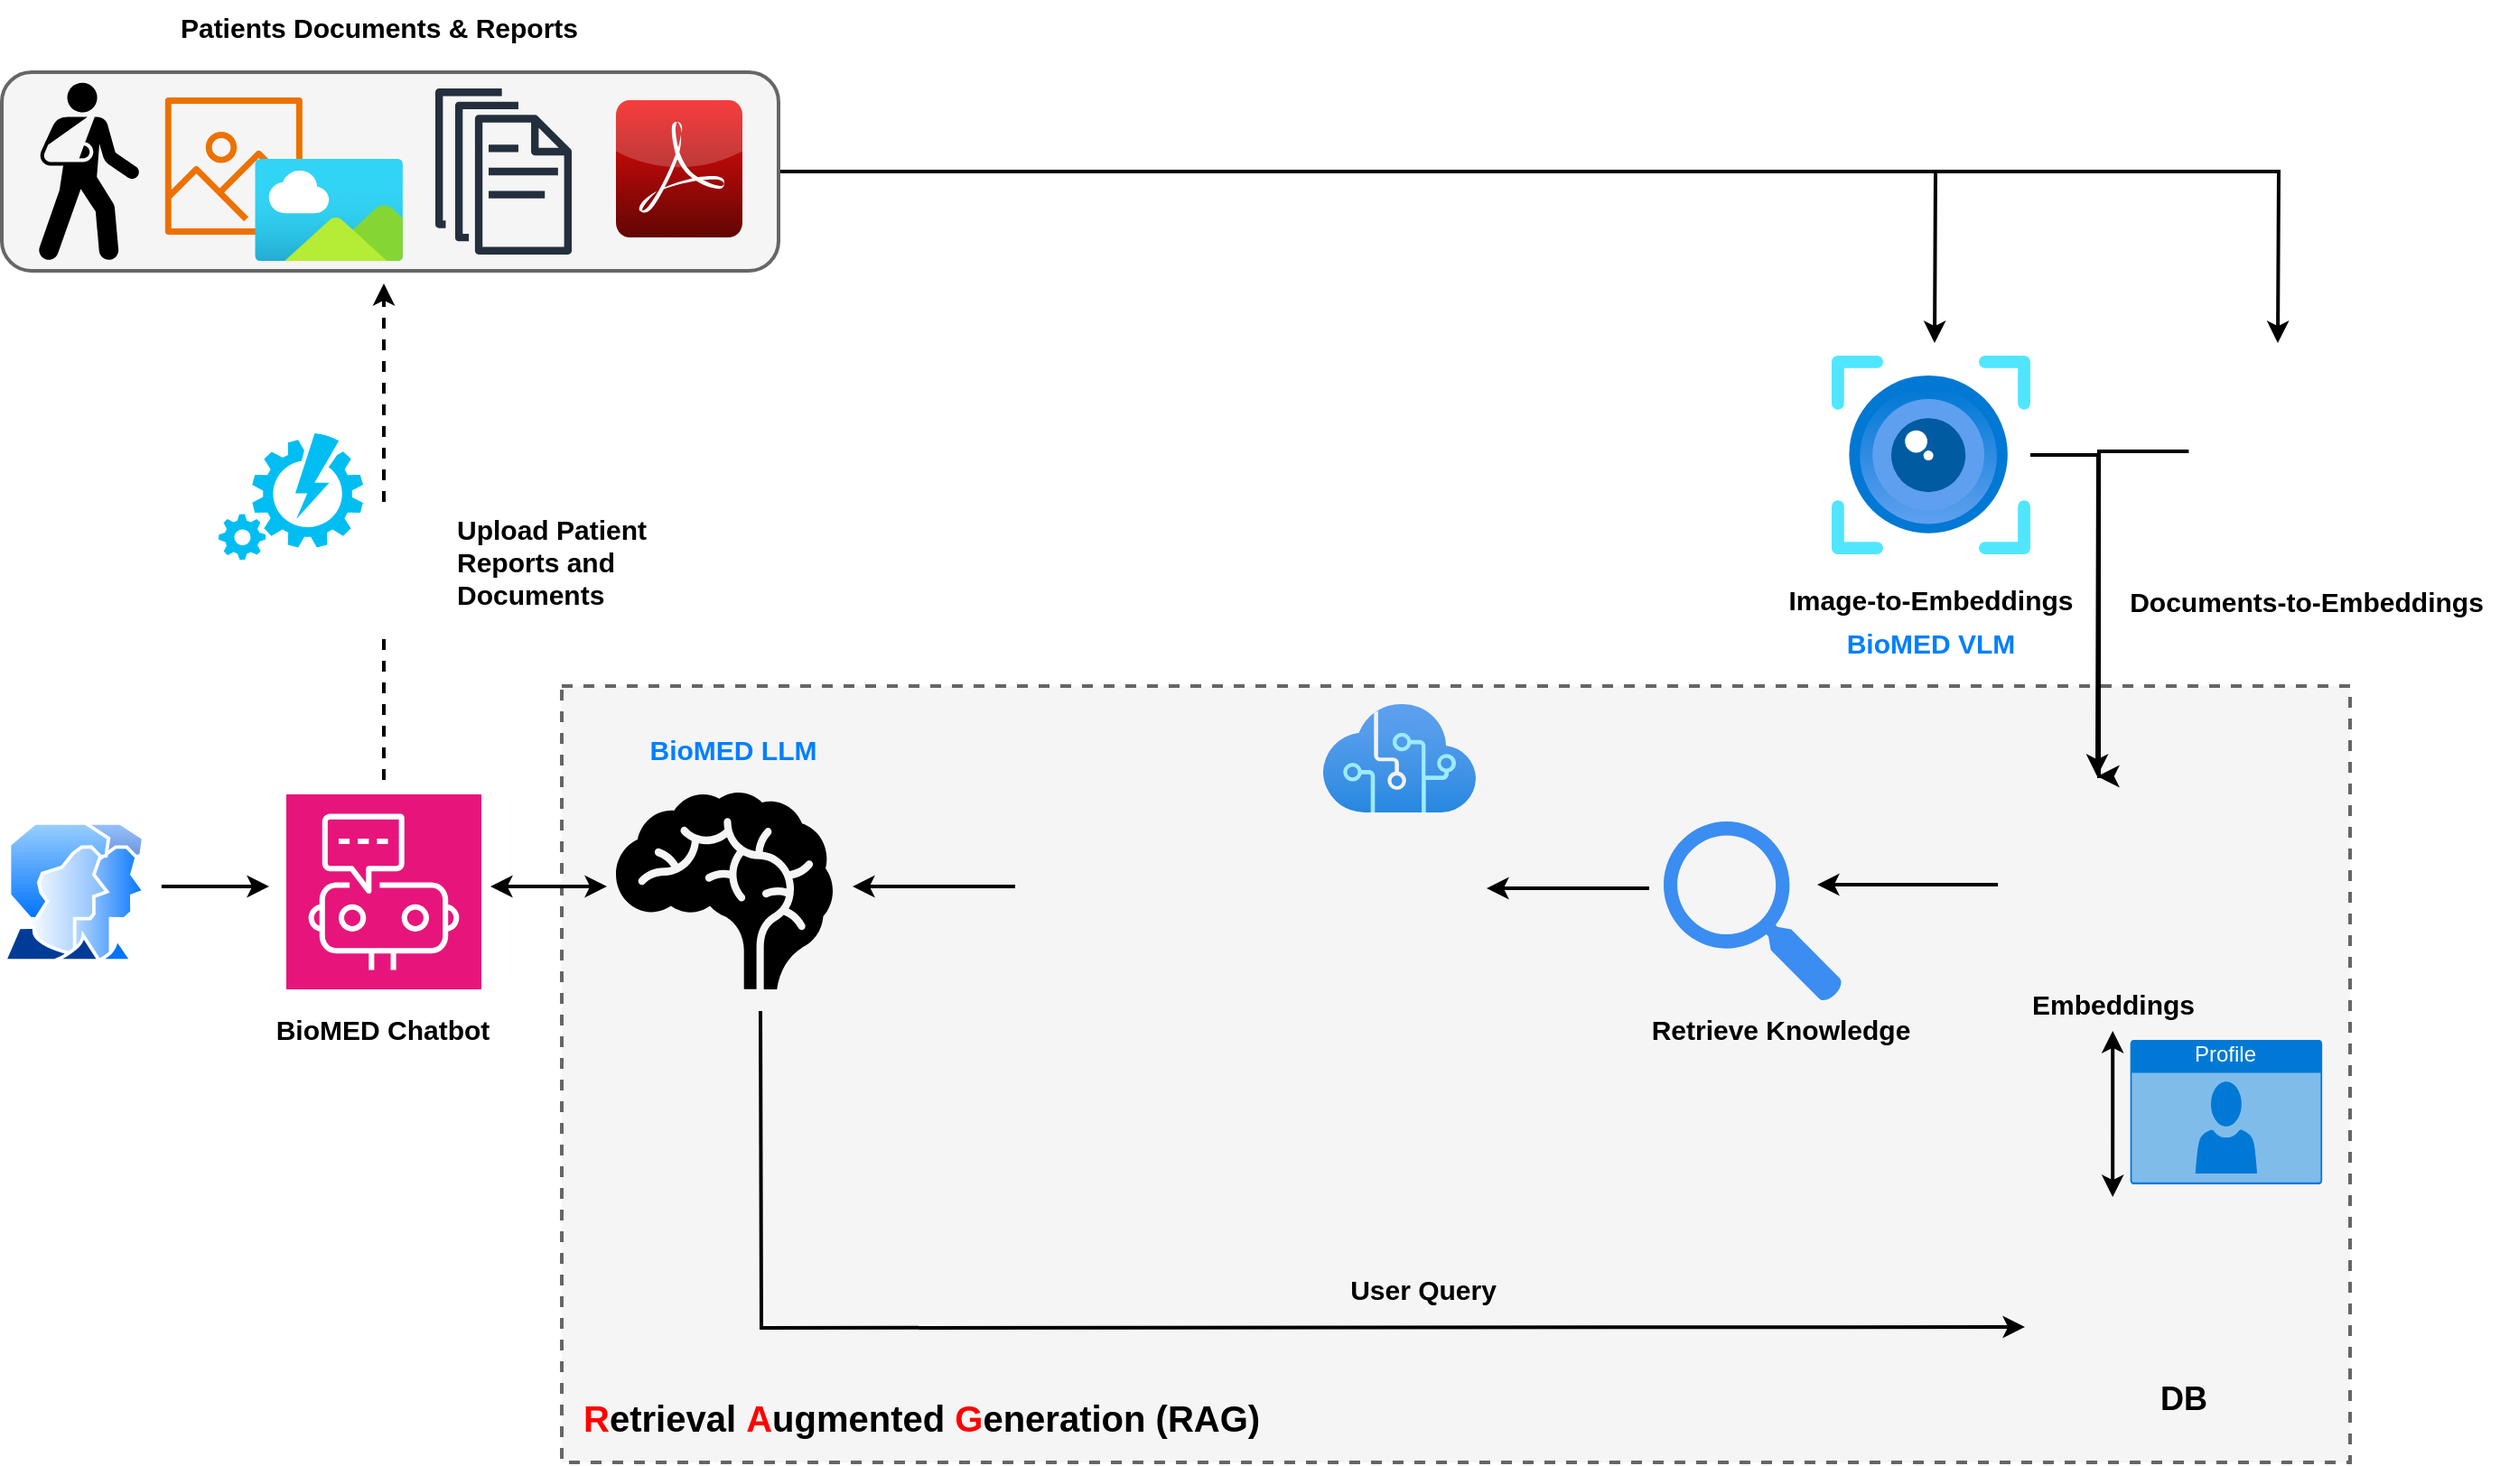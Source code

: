 <mxfile version="26.0.3">
  <diagram name="biomed_vlm_v1.0" id="olLuR2-qkcQJW6yekHaO">
    <mxGraphModel dx="2084" dy="1360" grid="1" gridSize="10" guides="1" tooltips="1" connect="1" arrows="1" fold="1" page="1" pageScale="1" pageWidth="1600" pageHeight="1200" math="0" shadow="0">
      <root>
        <mxCell id="0" />
        <mxCell id="1" parent="0" />
        <mxCell id="0WpnxpL53xnEd18tnZRH-3" value="" style="rounded=0;whiteSpace=wrap;html=1;dashed=1;fillColor=#f5f5f5;fontColor=#333333;strokeColor=#666666;strokeWidth=2;" vertex="1" parent="1">
          <mxGeometry x="470" y="530" width="990" height="430" as="geometry" />
        </mxCell>
        <mxCell id="Iu9lDwpNRBpzqyGJhSqx-49" style="edgeStyle=orthogonalEdgeStyle;rounded=0;orthogonalLoop=1;jettySize=auto;html=1;startArrow=classic;startFill=1;strokeWidth=2;" parent="1" edge="1">
          <mxGeometry relative="1" as="geometry">
            <mxPoint x="495" y="641" as="targetPoint" />
            <mxPoint x="430.49" y="641" as="sourcePoint" />
          </mxGeometry>
        </mxCell>
        <mxCell id="Iu9lDwpNRBpzqyGJhSqx-1" value="" style="sketch=0;points=[[0,0,0],[0.25,0,0],[0.5,0,0],[0.75,0,0],[1,0,0],[0,1,0],[0.25,1,0],[0.5,1,0],[0.75,1,0],[1,1,0],[0,0.25,0],[0,0.5,0],[0,0.75,0],[1,0.25,0],[1,0.5,0],[1,0.75,0]];points=[[0,0,0],[0.25,0,0],[0.5,0,0],[0.75,0,0],[1,0,0],[0,1,0],[0.25,1,0],[0.5,1,0],[0.75,1,0],[1,1,0],[0,0.25,0],[0,0.5,0],[0,0.75,0],[1,0.25,0],[1,0.5,0],[1,0.75,0]];outlineConnect=0;fontColor=#232F3E;fillColor=#E7157B;strokeColor=#ffffff;dashed=0;verticalLabelPosition=bottom;verticalAlign=top;align=center;html=1;fontSize=12;fontStyle=0;aspect=fixed;shape=mxgraph.aws4.resourceIcon;resIcon=mxgraph.aws4.chatbot;" parent="1" vertex="1">
          <mxGeometry x="317.49" y="590" width="108" height="108" as="geometry" />
        </mxCell>
        <mxCell id="Iu9lDwpNRBpzqyGJhSqx-61" style="edgeStyle=orthogonalEdgeStyle;rounded=0;orthogonalLoop=1;jettySize=auto;html=1;strokeWidth=2;" parent="1" edge="1">
          <mxGeometry relative="1" as="geometry">
            <mxPoint x="308" y="641" as="targetPoint" />
            <mxPoint x="248.41" y="641" as="sourcePoint" />
          </mxGeometry>
        </mxCell>
        <mxCell id="Iu9lDwpNRBpzqyGJhSqx-2" value="" style="image;aspect=fixed;perimeter=ellipsePerimeter;html=1;align=center;shadow=0;dashed=0;spacingTop=3;image=img/lib/active_directory/user_accounts.svg;" parent="1" vertex="1">
          <mxGeometry x="160" y="605" width="80.41" height="78" as="geometry" />
        </mxCell>
        <mxCell id="Iu9lDwpNRBpzqyGJhSqx-3" value="" style="shape=mxgraph.signs.healthcare.brain;html=1;pointerEvents=1;fillColor=#000000;strokeColor=none;verticalLabelPosition=bottom;verticalAlign=top;align=center;" parent="1" vertex="1">
          <mxGeometry x="500" y="589" width="120" height="109" as="geometry" />
        </mxCell>
        <mxCell id="0WpnxpL53xnEd18tnZRH-1" style="edgeStyle=orthogonalEdgeStyle;rounded=0;orthogonalLoop=1;jettySize=auto;html=1;strokeWidth=2;" edge="1" parent="1" source="Iu9lDwpNRBpzqyGJhSqx-14">
          <mxGeometry relative="1" as="geometry">
            <mxPoint x="1320" y="580" as="targetPoint" />
          </mxGeometry>
        </mxCell>
        <mxCell id="Iu9lDwpNRBpzqyGJhSqx-14" value="" style="image;aspect=fixed;html=1;points=[];align=center;fontSize=12;image=img/lib/azure2/ai_machine_learning/Computer_Vision.svg;" parent="1" vertex="1">
          <mxGeometry x="1173" y="347" width="110" height="110" as="geometry" />
        </mxCell>
        <mxCell id="Iu9lDwpNRBpzqyGJhSqx-62" style="edgeStyle=orthogonalEdgeStyle;rounded=0;orthogonalLoop=1;jettySize=auto;html=1;endArrow=none;endFill=0;strokeWidth=2;dashed=1;" parent="1" edge="1">
          <mxGeometry relative="1" as="geometry">
            <mxPoint x="371.49" y="583" as="targetPoint" />
            <mxPoint x="371.5" y="504" as="sourcePoint" />
          </mxGeometry>
        </mxCell>
        <mxCell id="Iu9lDwpNRBpzqyGJhSqx-63" style="edgeStyle=orthogonalEdgeStyle;rounded=0;orthogonalLoop=1;jettySize=auto;html=1;strokeWidth=2;dashed=1;" parent="1" edge="1">
          <mxGeometry relative="1" as="geometry">
            <mxPoint x="371.49" y="307" as="targetPoint" />
            <mxPoint x="371.5" y="428" as="sourcePoint" />
          </mxGeometry>
        </mxCell>
        <mxCell id="Iu9lDwpNRBpzqyGJhSqx-15" value="" style="shape=image;verticalLabelPosition=bottom;labelBackgroundColor=default;verticalAlign=top;aspect=fixed;imageAspect=0;image=https://cdn-icons-png.flaticon.com/512/126/126477.png;" parent="1" vertex="1">
          <mxGeometry x="336.49" y="431" width="70" height="70" as="geometry" />
        </mxCell>
        <mxCell id="Iu9lDwpNRBpzqyGJhSqx-19" value="" style="group" parent="1" vertex="1" connectable="0">
          <mxGeometry x="1280" y="591" width="97.175" height="130" as="geometry" />
        </mxCell>
        <mxCell id="Iu9lDwpNRBpzqyGJhSqx-56" style="edgeStyle=orthogonalEdgeStyle;rounded=0;orthogonalLoop=1;jettySize=auto;html=1;strokeWidth=2;" parent="Iu9lDwpNRBpzqyGJhSqx-19" edge="1">
          <mxGeometry relative="1" as="geometry">
            <mxPoint x="-115" y="49" as="targetPoint" />
            <mxPoint x="-15" y="49" as="sourcePoint" />
          </mxGeometry>
        </mxCell>
        <mxCell id="Iu9lDwpNRBpzqyGJhSqx-17" value="" style="shape=image;verticalLabelPosition=bottom;labelBackgroundColor=default;verticalAlign=top;aspect=fixed;imageAspect=0;image=https://st4.depositphotos.com/16138592/31568/v/450/depositphotos_315685720-stock-illustration-coding-chip-embedding-icon-line.jpg;clipPath=inset(8% 21.33% 33% 21.33%);" parent="Iu9lDwpNRBpzqyGJhSqx-19" vertex="1">
          <mxGeometry width="97.175" height="100" as="geometry" />
        </mxCell>
        <mxCell id="Iu9lDwpNRBpzqyGJhSqx-38" style="edgeStyle=orthogonalEdgeStyle;rounded=0;orthogonalLoop=1;jettySize=auto;html=1;startArrow=classic;startFill=1;strokeWidth=2;" parent="Iu9lDwpNRBpzqyGJhSqx-19" source="Iu9lDwpNRBpzqyGJhSqx-18" edge="1">
          <mxGeometry relative="1" as="geometry">
            <mxPoint x="48.59" y="222" as="targetPoint" />
          </mxGeometry>
        </mxCell>
        <mxCell id="Iu9lDwpNRBpzqyGJhSqx-18" value="&lt;b&gt;&lt;font style=&quot;font-size: 15px;&quot;&gt;Embeddings&lt;/font&gt;&lt;/b&gt;" style="text;html=1;align=center;verticalAlign=middle;whiteSpace=wrap;rounded=0;" parent="Iu9lDwpNRBpzqyGJhSqx-19" vertex="1">
          <mxGeometry x="18.59" y="100" width="60" height="30" as="geometry" />
        </mxCell>
        <mxCell id="0WpnxpL53xnEd18tnZRH-2" style="edgeStyle=orthogonalEdgeStyle;rounded=0;orthogonalLoop=1;jettySize=auto;html=1;strokeWidth=2;" edge="1" parent="1" source="Iu9lDwpNRBpzqyGJhSqx-21">
          <mxGeometry relative="1" as="geometry">
            <mxPoint x="1320" y="580" as="targetPoint" />
            <Array as="points">
              <mxPoint x="1321" y="400" />
              <mxPoint x="1321" y="580" />
            </Array>
          </mxGeometry>
        </mxCell>
        <mxCell id="Iu9lDwpNRBpzqyGJhSqx-21" value="" style="shape=image;verticalLabelPosition=bottom;labelBackgroundColor=default;verticalAlign=top;aspect=fixed;imageAspect=0;image=https://png.pngtree.com/png-vector/20190514/ourmid/pngtree-emb--file-format-icon-design-png-image_1040671.jpg;clipPath=inset(11.67% 11.33% 9.67% 19.67%);" parent="1" vertex="1">
          <mxGeometry x="1370.69" y="347" width="105.25" height="120" as="geometry" />
        </mxCell>
        <mxCell id="Iu9lDwpNRBpzqyGJhSqx-23" value="" style="verticalLabelPosition=bottom;html=1;verticalAlign=top;align=center;strokeColor=none;fillColor=#00BEF2;shape=mxgraph.azure.automation;pointerEvents=1;" parent="1" vertex="1">
          <mxGeometry x="280" y="390" width="80" height="70" as="geometry" />
        </mxCell>
        <mxCell id="Iu9lDwpNRBpzqyGJhSqx-53" style="edgeStyle=orthogonalEdgeStyle;rounded=0;orthogonalLoop=1;jettySize=auto;html=1;endArrow=none;endFill=0;startArrow=classic;startFill=1;strokeWidth=2;" parent="1" edge="1">
          <mxGeometry relative="1" as="geometry">
            <mxPoint x="580" y="710" as="targetPoint" />
            <mxPoint x="1280" y="885" as="sourcePoint" />
          </mxGeometry>
        </mxCell>
        <mxCell id="Iu9lDwpNRBpzqyGJhSqx-24" value="" style="shape=image;verticalLabelPosition=bottom;labelBackgroundColor=default;verticalAlign=top;aspect=fixed;imageAspect=0;image=https://i.pinimg.com/564x/3b/6a/bc/3b6abc79b14c9d926a5da2f93cb16105.jpg;" parent="1" vertex="1">
          <mxGeometry x="1290" y="820" width="130" height="130" as="geometry" />
        </mxCell>
        <mxCell id="Iu9lDwpNRBpzqyGJhSqx-25" value="" style="group" parent="1" vertex="1" connectable="0">
          <mxGeometry x="160" y="150" width="430" height="150" as="geometry" />
        </mxCell>
        <mxCell id="Iu9lDwpNRBpzqyGJhSqx-33" style="edgeStyle=orthogonalEdgeStyle;rounded=0;orthogonalLoop=1;jettySize=auto;html=1;strokeWidth=2;" parent="Iu9lDwpNRBpzqyGJhSqx-25" source="Iu9lDwpNRBpzqyGJhSqx-10" edge="1">
          <mxGeometry relative="1" as="geometry">
            <mxPoint x="1260" y="190" as="targetPoint" />
          </mxGeometry>
        </mxCell>
        <mxCell id="Iu9lDwpNRBpzqyGJhSqx-34" style="edgeStyle=orthogonalEdgeStyle;rounded=0;orthogonalLoop=1;jettySize=auto;html=1;strokeWidth=2;" parent="Iu9lDwpNRBpzqyGJhSqx-25" source="Iu9lDwpNRBpzqyGJhSqx-10" edge="1">
          <mxGeometry relative="1" as="geometry">
            <mxPoint x="1070" y="190" as="targetPoint" />
          </mxGeometry>
        </mxCell>
        <mxCell id="Iu9lDwpNRBpzqyGJhSqx-10" value="" style="rounded=1;whiteSpace=wrap;html=1;strokeWidth=2;fillColor=#f5f5f5;fontColor=#333333;strokeColor=#666666;container=0;" parent="Iu9lDwpNRBpzqyGJhSqx-25" vertex="1">
          <mxGeometry y="40" width="430" height="110" as="geometry" />
        </mxCell>
        <mxCell id="Iu9lDwpNRBpzqyGJhSqx-22" value="" style="shape=mxgraph.signs.healthcare.out_patient;html=1;pointerEvents=1;fillColor=#000000;strokeColor=none;verticalLabelPosition=bottom;verticalAlign=top;align=center;" parent="Iu9lDwpNRBpzqyGJhSqx-25" vertex="1">
          <mxGeometry x="20" y="45.5" width="56" height="99" as="geometry" />
        </mxCell>
        <mxCell id="Iu9lDwpNRBpzqyGJhSqx-7" value="" style="sketch=0;outlineConnect=0;fontColor=#232F3E;gradientColor=none;fillColor=#232F3D;strokeColor=none;dashed=0;verticalLabelPosition=bottom;verticalAlign=top;align=center;html=1;fontSize=12;fontStyle=0;aspect=fixed;pointerEvents=1;shape=mxgraph.aws4.documents;container=0;" parent="Iu9lDwpNRBpzqyGJhSqx-25" vertex="1">
          <mxGeometry x="240" y="49" width="75.49" height="92" as="geometry" />
        </mxCell>
        <mxCell id="Iu9lDwpNRBpzqyGJhSqx-5" value="" style="dashed=0;outlineConnect=0;html=1;align=center;labelPosition=center;verticalLabelPosition=bottom;verticalAlign=top;shape=mxgraph.webicons.adobe_pdf;fillColor=#F40C0C;gradientColor=#610603;container=0;" parent="Iu9lDwpNRBpzqyGJhSqx-25" vertex="1">
          <mxGeometry x="340" y="55.5" width="70" height="76" as="geometry" />
        </mxCell>
        <mxCell id="Iu9lDwpNRBpzqyGJhSqx-8" value="" style="sketch=0;outlineConnect=0;fontColor=#232F3E;gradientColor=none;fillColor=#ED7100;strokeColor=none;dashed=0;verticalLabelPosition=bottom;verticalAlign=top;align=center;html=1;fontSize=12;fontStyle=0;aspect=fixed;pointerEvents=1;shape=mxgraph.aws4.container_registry_image;container=0;" parent="Iu9lDwpNRBpzqyGJhSqx-25" vertex="1">
          <mxGeometry x="90.41" y="54" width="76" height="76" as="geometry" />
        </mxCell>
        <mxCell id="Iu9lDwpNRBpzqyGJhSqx-9" value="" style="image;aspect=fixed;html=1;points=[];align=center;fontSize=12;image=img/lib/azure2/general/Image.svg;container=0;" parent="Iu9lDwpNRBpzqyGJhSqx-25" vertex="1">
          <mxGeometry x="140" y="88" width="82.19" height="56.5" as="geometry" />
        </mxCell>
        <mxCell id="Iu9lDwpNRBpzqyGJhSqx-11" value="&lt;b&gt;&lt;font style=&quot;font-size: 15px;&quot;&gt;Patients Documents &amp;amp; Reports&lt;/font&gt;&lt;/b&gt;" style="text;html=1;align=center;verticalAlign=middle;whiteSpace=wrap;rounded=0;container=0;" parent="Iu9lDwpNRBpzqyGJhSqx-25" vertex="1">
          <mxGeometry x="90" width="237.5" height="30" as="geometry" />
        </mxCell>
        <mxCell id="Iu9lDwpNRBpzqyGJhSqx-43" value="&lt;font style=&quot;font-size: 15px;&quot;&gt;&lt;b&gt;Upload Patient Reports and Documents&lt;/b&gt;&lt;/font&gt;" style="text;html=1;align=left;verticalAlign=middle;whiteSpace=wrap;rounded=0;" parent="1" vertex="1">
          <mxGeometry x="410" y="424" width="120" height="74" as="geometry" />
        </mxCell>
        <mxCell id="Iu9lDwpNRBpzqyGJhSqx-28" value="" style="group" parent="1" vertex="1" connectable="0">
          <mxGeometry x="730" y="540" width="246.23" height="150" as="geometry" />
        </mxCell>
        <mxCell id="Iu9lDwpNRBpzqyGJhSqx-13" value="" style="image;aspect=fixed;html=1;points=[];align=center;fontSize=12;image=img/lib/azure2/ai_machine_learning/Cognitive_Services.svg;" parent="Iu9lDwpNRBpzqyGJhSqx-28" vertex="1">
          <mxGeometry x="161.23" width="85" height="60" as="geometry" />
        </mxCell>
        <mxCell id="Iu9lDwpNRBpzqyGJhSqx-59" style="edgeStyle=orthogonalEdgeStyle;rounded=0;orthogonalLoop=1;jettySize=auto;html=1;startArrow=classic;startFill=1;endArrow=none;endFill=0;strokeWidth=2;" parent="Iu9lDwpNRBpzqyGJhSqx-28" edge="1">
          <mxGeometry relative="1" as="geometry">
            <mxPoint x="342" y="102" as="targetPoint" />
            <mxPoint x="252" y="102" as="sourcePoint" />
          </mxGeometry>
        </mxCell>
        <mxCell id="Iu9lDwpNRBpzqyGJhSqx-60" style="edgeStyle=orthogonalEdgeStyle;rounded=0;orthogonalLoop=1;jettySize=auto;html=1;strokeWidth=2;" parent="Iu9lDwpNRBpzqyGJhSqx-28" edge="1">
          <mxGeometry relative="1" as="geometry">
            <mxPoint x="-99" y="101" as="targetPoint" />
            <mxPoint x="-9" y="101" as="sourcePoint" />
          </mxGeometry>
        </mxCell>
        <mxCell id="Iu9lDwpNRBpzqyGJhSqx-26" value="" style="shape=image;verticalLabelPosition=bottom;labelBackgroundColor=default;verticalAlign=top;aspect=fixed;imageAspect=0;image=https://cdn.worldvectorlogo.com/logos/context.svg;clipPath=inset(37.67% 11.33% 36.67% 9.67%);" parent="Iu9lDwpNRBpzqyGJhSqx-28" vertex="1">
          <mxGeometry y="70" width="246.23" height="80" as="geometry" />
        </mxCell>
        <mxCell id="Iu9lDwpNRBpzqyGJhSqx-44" value="&lt;font style=&quot;font-size: 15px;&quot;&gt;&lt;b&gt;Image-to-Embeddings&lt;/b&gt;&lt;/font&gt;" style="text;html=1;align=center;verticalAlign=middle;whiteSpace=wrap;rounded=0;" parent="1" vertex="1">
          <mxGeometry x="1143" y="467" width="170" height="30" as="geometry" />
        </mxCell>
        <mxCell id="Iu9lDwpNRBpzqyGJhSqx-45" value="&lt;font style=&quot;font-size: 15px;&quot;&gt;&lt;b&gt;Documents-to-Embeddings&lt;/b&gt;&lt;/font&gt;" style="text;html=1;align=center;verticalAlign=middle;whiteSpace=wrap;rounded=0;" parent="1" vertex="1">
          <mxGeometry x="1330" y="468" width="211.68" height="30" as="geometry" />
        </mxCell>
        <mxCell id="Iu9lDwpNRBpzqyGJhSqx-48" value="" style="sketch=0;html=1;aspect=fixed;strokeColor=none;shadow=0;fillColor=#3B8DF1;verticalAlign=top;labelPosition=center;verticalLabelPosition=bottom;shape=mxgraph.gcp2.search" parent="1" vertex="1">
          <mxGeometry x="1080" y="605" width="99" height="100" as="geometry" />
        </mxCell>
        <mxCell id="Iu9lDwpNRBpzqyGJhSqx-64" value="&lt;font style=&quot;font-size: 15px;&quot;&gt;&lt;b&gt;Retrieve Knowledge&lt;/b&gt;&lt;/font&gt;" style="text;html=1;align=center;verticalAlign=middle;whiteSpace=wrap;rounded=0;" parent="1" vertex="1">
          <mxGeometry x="1060" y="705" width="170" height="30" as="geometry" />
        </mxCell>
        <mxCell id="Iu9lDwpNRBpzqyGJhSqx-66" value="&lt;b&gt;&lt;font style=&quot;font-size: 15px; color: rgb(0, 127, 255);&quot;&gt;BioMED LLM&lt;/font&gt;&lt;/b&gt;" style="text;html=1;align=center;verticalAlign=middle;whiteSpace=wrap;rounded=0;" parent="1" vertex="1">
          <mxGeometry x="510" y="550" width="110" height="30" as="geometry" />
        </mxCell>
        <mxCell id="Iu9lDwpNRBpzqyGJhSqx-67" value="&lt;b&gt;&lt;font style=&quot;font-size: 15px; color: rgb(0, 127, 255);&quot;&gt;BioMED VLM&lt;/font&gt;&lt;/b&gt;" style="text;html=1;align=center;verticalAlign=middle;whiteSpace=wrap;rounded=0;" parent="1" vertex="1">
          <mxGeometry x="1173" y="491" width="110" height="30" as="geometry" />
        </mxCell>
        <mxCell id="Iu9lDwpNRBpzqyGJhSqx-68" value="&lt;font style=&quot;font-size: 15px;&quot;&gt;&lt;b&gt;BioMED Chatbot&lt;/b&gt;&lt;/font&gt;" style="text;html=1;align=center;verticalAlign=middle;whiteSpace=wrap;rounded=0;" parent="1" vertex="1">
          <mxGeometry x="301.49" y="705" width="140" height="30" as="geometry" />
        </mxCell>
        <mxCell id="Iu9lDwpNRBpzqyGJhSqx-70" value="&lt;font style=&quot;font-size: 15px;&quot;&gt;&lt;b&gt;User Query&lt;/b&gt;&lt;/font&gt;" style="text;html=1;align=center;verticalAlign=middle;whiteSpace=wrap;rounded=0;" parent="1" vertex="1">
          <mxGeometry x="900" y="849" width="93.77" height="30" as="geometry" />
        </mxCell>
        <mxCell id="Iu9lDwpNRBpzqyGJhSqx-42" value="Profile" style="html=1;whiteSpace=wrap;strokeColor=none;fillColor=#0079D6;labelPosition=center;verticalLabelPosition=middle;verticalAlign=top;align=center;fontSize=12;outlineConnect=0;spacingTop=-6;fontColor=#FFFFFF;sketch=0;shape=mxgraph.sitemap.profile;" parent="1" vertex="1">
          <mxGeometry x="1338.32" y="726" width="106.26" height="80" as="geometry" />
        </mxCell>
        <mxCell id="0WpnxpL53xnEd18tnZRH-4" value="&lt;b&gt;&lt;font style=&quot;font-size: 20px; color: rgb(255, 0, 0);&quot;&gt;R&lt;/font&gt;&lt;font style=&quot;font-size: 20px; color: rgb(0, 0, 0);&quot;&gt;etrieval&amp;nbsp;&lt;/font&gt;&lt;font style=&quot;font-size: 20px; color: rgb(255, 0, 0);&quot;&gt;A&lt;/font&gt;&lt;font style=&quot;font-size: 20px; color: rgb(0, 0, 0);&quot;&gt;ugmented&amp;nbsp;&lt;/font&gt;&lt;font style=&quot;font-size: 20px; color: rgb(255, 0, 0);&quot;&gt;G&lt;/font&gt;&lt;font style=&quot;font-size: 20px; color: rgb(0, 0, 0);&quot;&gt;eneration (RAG)&lt;/font&gt;&lt;/b&gt;" style="text;html=1;align=left;verticalAlign=middle;whiteSpace=wrap;rounded=0;" vertex="1" parent="1">
          <mxGeometry x="480" y="920" width="380" height="30" as="geometry" />
        </mxCell>
        <mxCell id="0WpnxpL53xnEd18tnZRH-5" value="&lt;b&gt;&lt;font style=&quot;font-size: 18px;&quot;&gt;DB&lt;/font&gt;&lt;/b&gt;" style="text;html=1;align=center;verticalAlign=middle;whiteSpace=wrap;rounded=0;" vertex="1" parent="1">
          <mxGeometry x="1338.32" y="910" width="60" height="30" as="geometry" />
        </mxCell>
      </root>
    </mxGraphModel>
  </diagram>
</mxfile>
